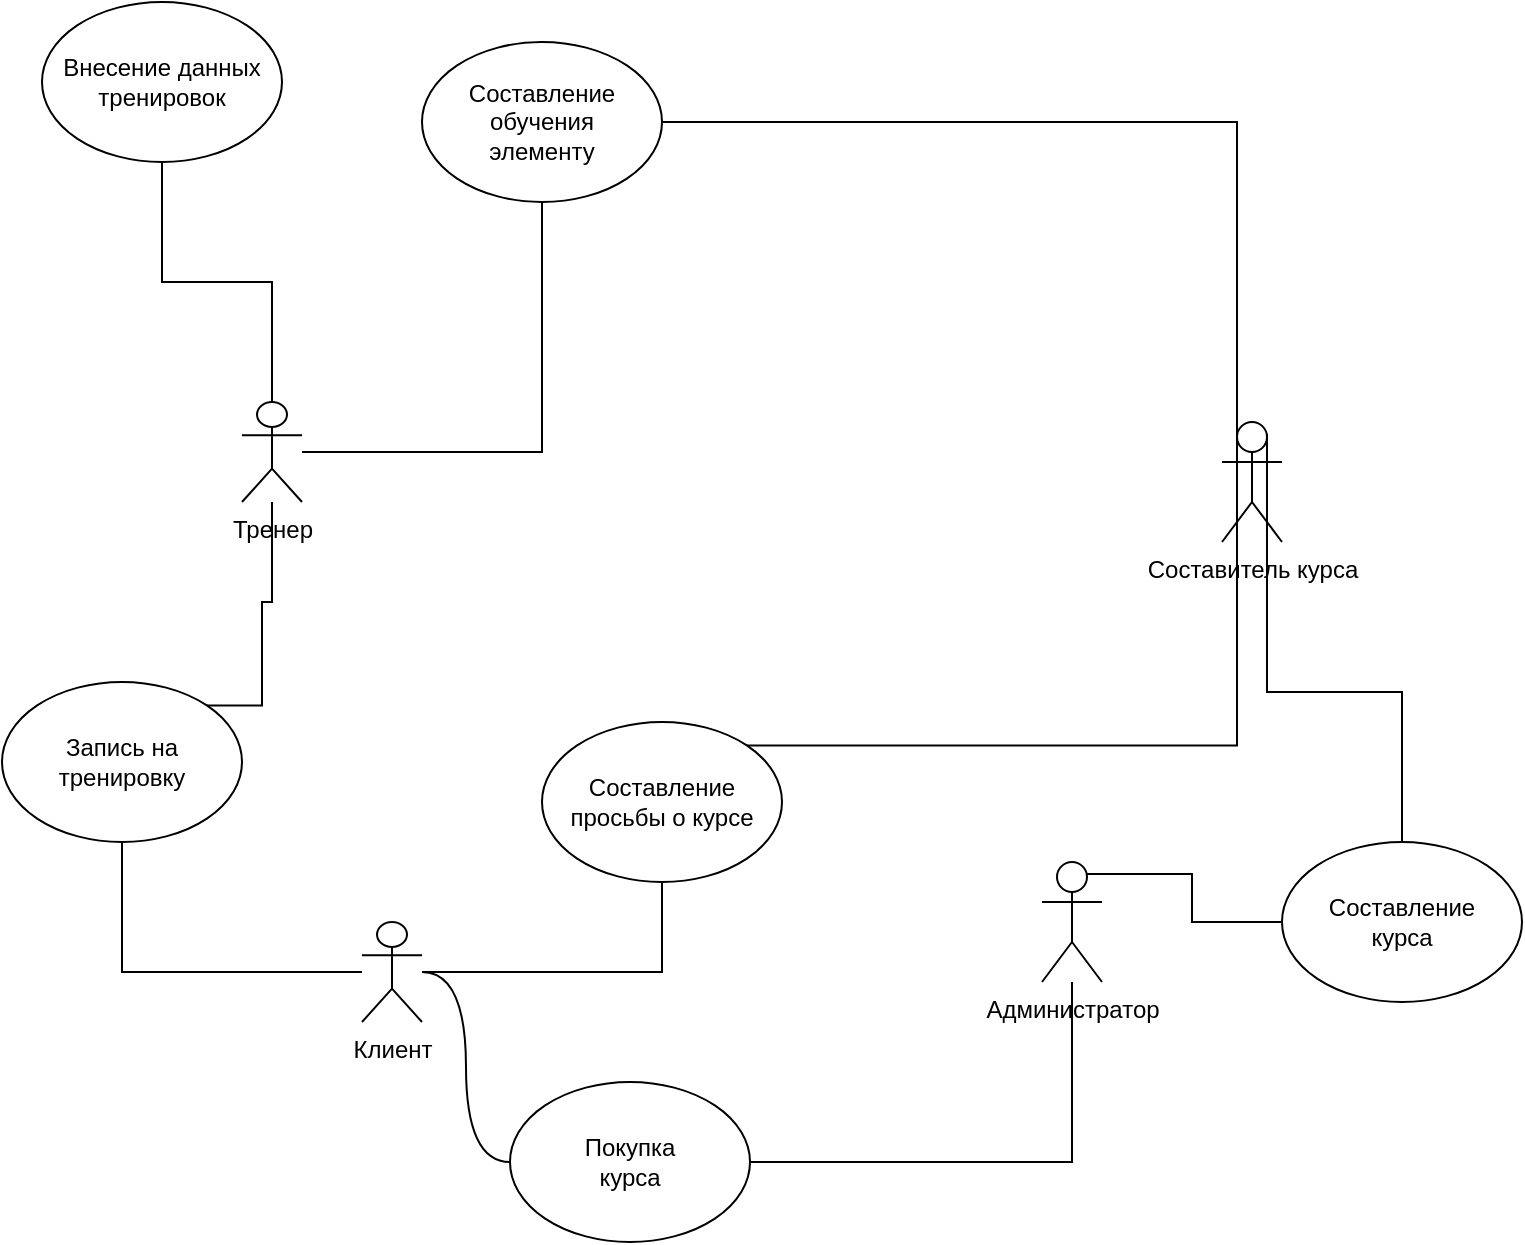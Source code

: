 <mxfile version="24.7.17">
  <diagram name="Страница — 1" id="5Izfi2tvQ-wSJPvn5y2w">
    <mxGraphModel dx="282" dy="629" grid="1" gridSize="10" guides="1" tooltips="1" connect="1" arrows="1" fold="1" page="1" pageScale="1" pageWidth="827" pageHeight="1169" math="0" shadow="0">
      <root>
        <mxCell id="0" />
        <mxCell id="1" parent="0" />
        <mxCell id="5VYLgZ-4gWc8vY1-5PUX-9" style="edgeStyle=orthogonalEdgeStyle;rounded=0;orthogonalLoop=1;jettySize=auto;html=1;endArrow=none;endFill=0;" edge="1" parent="1" source="UB4fA-UfrEprOVerPI20-1" target="5VYLgZ-4gWc8vY1-5PUX-8">
          <mxGeometry relative="1" as="geometry" />
        </mxCell>
        <mxCell id="5VYLgZ-4gWc8vY1-5PUX-13" style="edgeStyle=orthogonalEdgeStyle;rounded=0;orthogonalLoop=1;jettySize=auto;html=1;endArrow=none;endFill=0;entryX=0.5;entryY=1;entryDx=0;entryDy=0;" edge="1" parent="1" source="UB4fA-UfrEprOVerPI20-1" target="5VYLgZ-4gWc8vY1-5PUX-12">
          <mxGeometry relative="1" as="geometry">
            <mxPoint x="170" y="510" as="targetPoint" />
          </mxGeometry>
        </mxCell>
        <mxCell id="5VYLgZ-4gWc8vY1-5PUX-19" style="edgeStyle=orthogonalEdgeStyle;rounded=0;orthogonalLoop=1;jettySize=auto;html=1;curved=1;entryX=0;entryY=0.5;entryDx=0;entryDy=0;endArrow=none;endFill=0;" edge="1" parent="1" source="UB4fA-UfrEprOVerPI20-1" target="5VYLgZ-4gWc8vY1-5PUX-18">
          <mxGeometry relative="1" as="geometry">
            <mxPoint x="235" y="720" as="targetPoint" />
          </mxGeometry>
        </mxCell>
        <mxCell id="UB4fA-UfrEprOVerPI20-1" value="Клиент" style="shape=umlActor;verticalLabelPosition=bottom;verticalAlign=top;html=1;outlineConnect=0;" parent="1" vertex="1">
          <mxGeometry x="220" y="540" width="30" height="50" as="geometry" />
        </mxCell>
        <mxCell id="5VYLgZ-4gWc8vY1-5PUX-6" style="edgeStyle=orthogonalEdgeStyle;rounded=0;orthogonalLoop=1;jettySize=auto;html=1;entryX=0.5;entryY=1;entryDx=0;entryDy=0;endArrow=none;endFill=0;" edge="1" parent="1" source="UB4fA-UfrEprOVerPI20-2" target="5VYLgZ-4gWc8vY1-5PUX-5">
          <mxGeometry relative="1" as="geometry" />
        </mxCell>
        <mxCell id="5VYLgZ-4gWc8vY1-5PUX-11" style="edgeStyle=orthogonalEdgeStyle;rounded=0;orthogonalLoop=1;jettySize=auto;html=1;endArrow=none;endFill=0;" edge="1" parent="1" source="UB4fA-UfrEprOVerPI20-2" target="5VYLgZ-4gWc8vY1-5PUX-10">
          <mxGeometry relative="1" as="geometry" />
        </mxCell>
        <mxCell id="5VYLgZ-4gWc8vY1-5PUX-14" style="edgeStyle=orthogonalEdgeStyle;rounded=0;orthogonalLoop=1;jettySize=auto;html=1;entryX=1;entryY=0;entryDx=0;entryDy=0;endArrow=none;endFill=0;" edge="1" parent="1" source="UB4fA-UfrEprOVerPI20-2" target="5VYLgZ-4gWc8vY1-5PUX-12">
          <mxGeometry relative="1" as="geometry">
            <Array as="points">
              <mxPoint x="175" y="380" />
              <mxPoint x="170" y="380" />
              <mxPoint x="170" y="432" />
            </Array>
          </mxGeometry>
        </mxCell>
        <mxCell id="UB4fA-UfrEprOVerPI20-2" value="Тренер" style="shape=umlActor;verticalLabelPosition=bottom;verticalAlign=top;html=1;outlineConnect=0;" parent="1" vertex="1">
          <mxGeometry x="160" y="280" width="30" height="50" as="geometry" />
        </mxCell>
        <mxCell id="UB4fA-UfrEprOVerPI20-3" value="Администратор" style="shape=umlActor;verticalLabelPosition=bottom;verticalAlign=top;html=1;outlineConnect=0;" parent="1" vertex="1">
          <mxGeometry x="560" y="510" width="30" height="60" as="geometry" />
        </mxCell>
        <mxCell id="5VYLgZ-4gWc8vY1-5PUX-5" value="Внесение данных тренировок" style="ellipse;whiteSpace=wrap;html=1;" vertex="1" parent="1">
          <mxGeometry x="60" y="80" width="120" height="80" as="geometry" />
        </mxCell>
        <mxCell id="5VYLgZ-4gWc8vY1-5PUX-23" style="edgeStyle=orthogonalEdgeStyle;rounded=0;orthogonalLoop=1;jettySize=auto;html=1;endArrow=none;endFill=0;exitX=1;exitY=0;exitDx=0;exitDy=0;entryX=0.25;entryY=0.1;entryDx=0;entryDy=0;entryPerimeter=0;" edge="1" parent="1" source="5VYLgZ-4gWc8vY1-5PUX-8" target="5VYLgZ-4gWc8vY1-5PUX-27">
          <mxGeometry relative="1" as="geometry" />
        </mxCell>
        <mxCell id="5VYLgZ-4gWc8vY1-5PUX-8" value="Составление просьбы о курсе" style="ellipse;whiteSpace=wrap;html=1;" vertex="1" parent="1">
          <mxGeometry x="310" y="440" width="120" height="80" as="geometry" />
        </mxCell>
        <mxCell id="5VYLgZ-4gWc8vY1-5PUX-10" value="Составление&lt;div&gt;обучения&lt;/div&gt;&lt;div&gt;элементу&lt;/div&gt;" style="ellipse;whiteSpace=wrap;html=1;" vertex="1" parent="1">
          <mxGeometry x="250" y="100" width="120" height="80" as="geometry" />
        </mxCell>
        <mxCell id="5VYLgZ-4gWc8vY1-5PUX-12" value="Запись на тренировку" style="ellipse;whiteSpace=wrap;html=1;" vertex="1" parent="1">
          <mxGeometry x="40" y="420" width="120" height="80" as="geometry" />
        </mxCell>
        <mxCell id="5VYLgZ-4gWc8vY1-5PUX-25" style="edgeStyle=orthogonalEdgeStyle;rounded=0;orthogonalLoop=1;jettySize=auto;html=1;endArrow=none;endFill=0;" edge="1" parent="1" source="5VYLgZ-4gWc8vY1-5PUX-18" target="UB4fA-UfrEprOVerPI20-3">
          <mxGeometry relative="1" as="geometry" />
        </mxCell>
        <mxCell id="5VYLgZ-4gWc8vY1-5PUX-18" value="Покупка&lt;div&gt;курса&lt;/div&gt;" style="ellipse;whiteSpace=wrap;html=1;" vertex="1" parent="1">
          <mxGeometry x="294" y="620" width="120" height="80" as="geometry" />
        </mxCell>
        <mxCell id="5VYLgZ-4gWc8vY1-5PUX-22" value="Составление&lt;div&gt;курса&lt;/div&gt;" style="ellipse;whiteSpace=wrap;html=1;" vertex="1" parent="1">
          <mxGeometry x="680" y="500" width="120" height="80" as="geometry" />
        </mxCell>
        <mxCell id="5VYLgZ-4gWc8vY1-5PUX-24" style="edgeStyle=orthogonalEdgeStyle;rounded=0;orthogonalLoop=1;jettySize=auto;html=1;entryX=0.75;entryY=0.1;entryDx=0;entryDy=0;entryPerimeter=0;endArrow=none;endFill=0;" edge="1" parent="1" source="5VYLgZ-4gWc8vY1-5PUX-22" target="5VYLgZ-4gWc8vY1-5PUX-27">
          <mxGeometry relative="1" as="geometry" />
        </mxCell>
        <mxCell id="5VYLgZ-4gWc8vY1-5PUX-27" value="Составитель курса" style="shape=umlActor;verticalLabelPosition=bottom;verticalAlign=top;html=1;outlineConnect=0;" vertex="1" parent="1">
          <mxGeometry x="650" y="290" width="30" height="60" as="geometry" />
        </mxCell>
        <mxCell id="5VYLgZ-4gWc8vY1-5PUX-28" style="edgeStyle=orthogonalEdgeStyle;rounded=0;orthogonalLoop=1;jettySize=auto;html=1;entryX=0.25;entryY=0.1;entryDx=0;entryDy=0;entryPerimeter=0;endArrow=none;endFill=0;" edge="1" parent="1" source="5VYLgZ-4gWc8vY1-5PUX-10" target="5VYLgZ-4gWc8vY1-5PUX-27">
          <mxGeometry relative="1" as="geometry" />
        </mxCell>
        <mxCell id="5VYLgZ-4gWc8vY1-5PUX-30" style="edgeStyle=orthogonalEdgeStyle;rounded=0;orthogonalLoop=1;jettySize=auto;html=1;entryX=0.75;entryY=0.1;entryDx=0;entryDy=0;entryPerimeter=0;endArrow=none;endFill=0;" edge="1" parent="1" source="5VYLgZ-4gWc8vY1-5PUX-22" target="UB4fA-UfrEprOVerPI20-3">
          <mxGeometry relative="1" as="geometry" />
        </mxCell>
      </root>
    </mxGraphModel>
  </diagram>
</mxfile>
